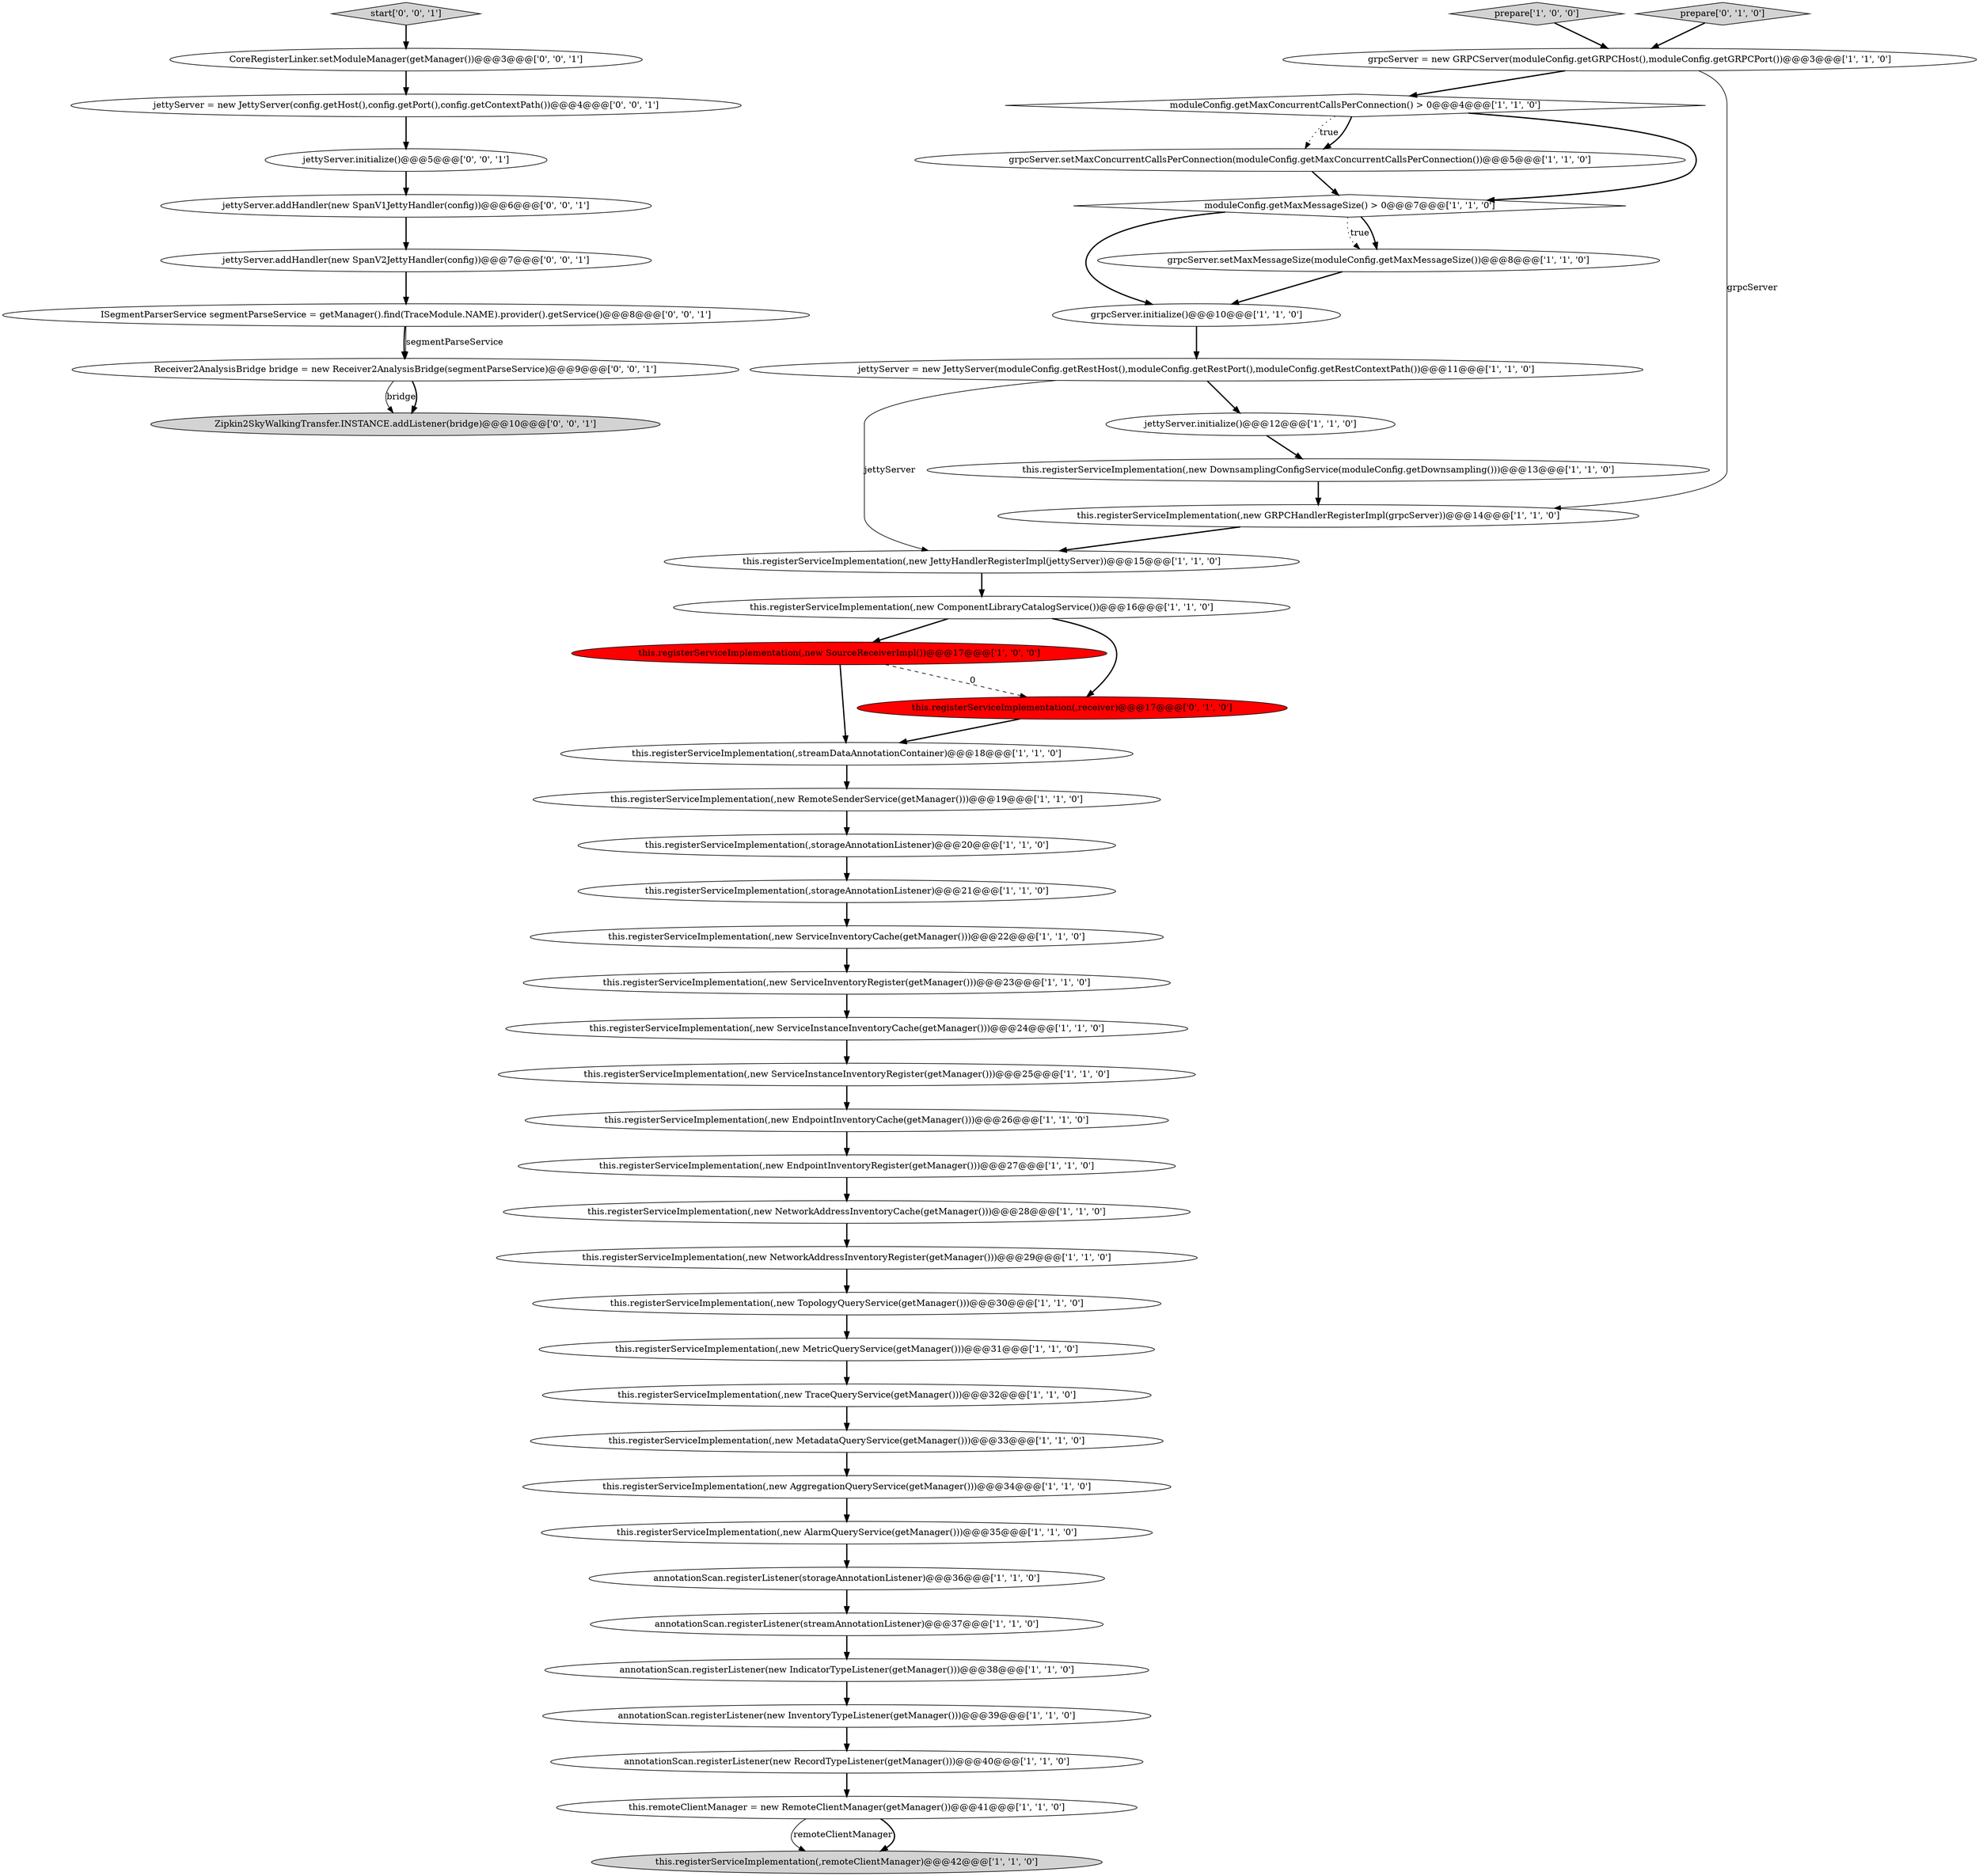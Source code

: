 digraph {
47 [style = filled, label = "jettyServer = new JettyServer(config.getHost(),config.getPort(),config.getContextPath())@@@4@@@['0', '0', '1']", fillcolor = white, shape = ellipse image = "AAA0AAABBB3BBB"];
31 [style = filled, label = "this.registerServiceImplementation(,new JettyHandlerRegisterImpl(jettyServer))@@@15@@@['1', '1', '0']", fillcolor = white, shape = ellipse image = "AAA0AAABBB1BBB"];
15 [style = filled, label = "this.registerServiceImplementation(,new TraceQueryService(getManager()))@@@32@@@['1', '1', '0']", fillcolor = white, shape = ellipse image = "AAA0AAABBB1BBB"];
38 [style = filled, label = "grpcServer.initialize()@@@10@@@['1', '1', '0']", fillcolor = white, shape = ellipse image = "AAA0AAABBB1BBB"];
44 [style = filled, label = "CoreRegisterLinker.setModuleManager(getManager())@@@3@@@['0', '0', '1']", fillcolor = white, shape = ellipse image = "AAA0AAABBB3BBB"];
4 [style = filled, label = "annotationScan.registerListener(new RecordTypeListener(getManager()))@@@40@@@['1', '1', '0']", fillcolor = white, shape = ellipse image = "AAA0AAABBB1BBB"];
6 [style = filled, label = "this.registerServiceImplementation(,new ServiceInstanceInventoryCache(getManager()))@@@24@@@['1', '1', '0']", fillcolor = white, shape = ellipse image = "AAA0AAABBB1BBB"];
45 [style = filled, label = "jettyServer.addHandler(new SpanV1JettyHandler(config))@@@6@@@['0', '0', '1']", fillcolor = white, shape = ellipse image = "AAA0AAABBB3BBB"];
25 [style = filled, label = "annotationScan.registerListener(storageAnnotationListener)@@@36@@@['1', '1', '0']", fillcolor = white, shape = ellipse image = "AAA0AAABBB1BBB"];
12 [style = filled, label = "this.registerServiceImplementation(,new EndpointInventoryRegister(getManager()))@@@27@@@['1', '1', '0']", fillcolor = white, shape = ellipse image = "AAA0AAABBB1BBB"];
49 [style = filled, label = "start['0', '0', '1']", fillcolor = lightgray, shape = diamond image = "AAA0AAABBB3BBB"];
33 [style = filled, label = "this.registerServiceImplementation(,new TopologyQueryService(getManager()))@@@30@@@['1', '1', '0']", fillcolor = white, shape = ellipse image = "AAA0AAABBB1BBB"];
43 [style = filled, label = "Zipkin2SkyWalkingTransfer.INSTANCE.addListener(bridge)@@@10@@@['0', '0', '1']", fillcolor = lightgray, shape = ellipse image = "AAA0AAABBB3BBB"];
0 [style = filled, label = "this.registerServiceImplementation(,new MetadataQueryService(getManager()))@@@33@@@['1', '1', '0']", fillcolor = white, shape = ellipse image = "AAA0AAABBB1BBB"];
30 [style = filled, label = "this.registerServiceImplementation(,new ServiceInventoryCache(getManager()))@@@22@@@['1', '1', '0']", fillcolor = white, shape = ellipse image = "AAA0AAABBB1BBB"];
27 [style = filled, label = "grpcServer.setMaxMessageSize(moduleConfig.getMaxMessageSize())@@@8@@@['1', '1', '0']", fillcolor = white, shape = ellipse image = "AAA0AAABBB1BBB"];
11 [style = filled, label = "this.registerServiceImplementation(,new EndpointInventoryCache(getManager()))@@@26@@@['1', '1', '0']", fillcolor = white, shape = ellipse image = "AAA0AAABBB1BBB"];
35 [style = filled, label = "this.registerServiceImplementation(,new NetworkAddressInventoryRegister(getManager()))@@@29@@@['1', '1', '0']", fillcolor = white, shape = ellipse image = "AAA0AAABBB1BBB"];
48 [style = filled, label = "Receiver2AnalysisBridge bridge = new Receiver2AnalysisBridge(segmentParseService)@@@9@@@['0', '0', '1']", fillcolor = white, shape = ellipse image = "AAA0AAABBB3BBB"];
5 [style = filled, label = "moduleConfig.getMaxConcurrentCallsPerConnection() > 0@@@4@@@['1', '1', '0']", fillcolor = white, shape = diamond image = "AAA0AAABBB1BBB"];
23 [style = filled, label = "annotationScan.registerListener(new IndicatorTypeListener(getManager()))@@@38@@@['1', '1', '0']", fillcolor = white, shape = ellipse image = "AAA0AAABBB1BBB"];
28 [style = filled, label = "this.registerServiceImplementation(,new SourceReceiverImpl())@@@17@@@['1', '0', '0']", fillcolor = red, shape = ellipse image = "AAA1AAABBB1BBB"];
16 [style = filled, label = "this.registerServiceImplementation(,new RemoteSenderService(getManager()))@@@19@@@['1', '1', '0']", fillcolor = white, shape = ellipse image = "AAA0AAABBB1BBB"];
3 [style = filled, label = "this.registerServiceImplementation(,new ComponentLibraryCatalogService())@@@16@@@['1', '1', '0']", fillcolor = white, shape = ellipse image = "AAA0AAABBB1BBB"];
13 [style = filled, label = "this.registerServiceImplementation(,storageAnnotationListener)@@@20@@@['1', '1', '0']", fillcolor = white, shape = ellipse image = "AAA0AAABBB1BBB"];
22 [style = filled, label = "this.registerServiceImplementation(,new GRPCHandlerRegisterImpl(grpcServer))@@@14@@@['1', '1', '0']", fillcolor = white, shape = ellipse image = "AAA0AAABBB1BBB"];
36 [style = filled, label = "this.registerServiceImplementation(,new AlarmQueryService(getManager()))@@@35@@@['1', '1', '0']", fillcolor = white, shape = ellipse image = "AAA0AAABBB1BBB"];
9 [style = filled, label = "prepare['1', '0', '0']", fillcolor = lightgray, shape = diamond image = "AAA0AAABBB1BBB"];
18 [style = filled, label = "annotationScan.registerListener(streamAnnotationListener)@@@37@@@['1', '1', '0']", fillcolor = white, shape = ellipse image = "AAA0AAABBB1BBB"];
7 [style = filled, label = "grpcServer.setMaxConcurrentCallsPerConnection(moduleConfig.getMaxConcurrentCallsPerConnection())@@@5@@@['1', '1', '0']", fillcolor = white, shape = ellipse image = "AAA0AAABBB1BBB"];
1 [style = filled, label = "jettyServer.initialize()@@@12@@@['1', '1', '0']", fillcolor = white, shape = ellipse image = "AAA0AAABBB1BBB"];
17 [style = filled, label = "this.registerServiceImplementation(,storageAnnotationListener)@@@21@@@['1', '1', '0']", fillcolor = white, shape = ellipse image = "AAA0AAABBB1BBB"];
8 [style = filled, label = "this.registerServiceImplementation(,new DownsamplingConfigService(moduleConfig.getDownsampling()))@@@13@@@['1', '1', '0']", fillcolor = white, shape = ellipse image = "AAA0AAABBB1BBB"];
21 [style = filled, label = "this.remoteClientManager = new RemoteClientManager(getManager())@@@41@@@['1', '1', '0']", fillcolor = white, shape = ellipse image = "AAA0AAABBB1BBB"];
29 [style = filled, label = "this.registerServiceImplementation(,streamDataAnnotationContainer)@@@18@@@['1', '1', '0']", fillcolor = white, shape = ellipse image = "AAA0AAABBB1BBB"];
14 [style = filled, label = "this.registerServiceImplementation(,new MetricQueryService(getManager()))@@@31@@@['1', '1', '0']", fillcolor = white, shape = ellipse image = "AAA0AAABBB1BBB"];
20 [style = filled, label = "this.registerServiceImplementation(,new ServiceInventoryRegister(getManager()))@@@23@@@['1', '1', '0']", fillcolor = white, shape = ellipse image = "AAA0AAABBB1BBB"];
40 [style = filled, label = "this.registerServiceImplementation(,receiver)@@@17@@@['0', '1', '0']", fillcolor = red, shape = ellipse image = "AAA1AAABBB2BBB"];
37 [style = filled, label = "annotationScan.registerListener(new InventoryTypeListener(getManager()))@@@39@@@['1', '1', '0']", fillcolor = white, shape = ellipse image = "AAA0AAABBB1BBB"];
42 [style = filled, label = "ISegmentParserService segmentParseService = getManager().find(TraceModule.NAME).provider().getService()@@@8@@@['0', '0', '1']", fillcolor = white, shape = ellipse image = "AAA0AAABBB3BBB"];
2 [style = filled, label = "this.registerServiceImplementation(,new ServiceInstanceInventoryRegister(getManager()))@@@25@@@['1', '1', '0']", fillcolor = white, shape = ellipse image = "AAA0AAABBB1BBB"];
26 [style = filled, label = "moduleConfig.getMaxMessageSize() > 0@@@7@@@['1', '1', '0']", fillcolor = white, shape = diamond image = "AAA0AAABBB1BBB"];
34 [style = filled, label = "this.registerServiceImplementation(,new AggregationQueryService(getManager()))@@@34@@@['1', '1', '0']", fillcolor = white, shape = ellipse image = "AAA0AAABBB1BBB"];
39 [style = filled, label = "prepare['0', '1', '0']", fillcolor = lightgray, shape = diamond image = "AAA0AAABBB2BBB"];
41 [style = filled, label = "jettyServer.addHandler(new SpanV2JettyHandler(config))@@@7@@@['0', '0', '1']", fillcolor = white, shape = ellipse image = "AAA0AAABBB3BBB"];
46 [style = filled, label = "jettyServer.initialize()@@@5@@@['0', '0', '1']", fillcolor = white, shape = ellipse image = "AAA0AAABBB3BBB"];
24 [style = filled, label = "grpcServer = new GRPCServer(moduleConfig.getGRPCHost(),moduleConfig.getGRPCPort())@@@3@@@['1', '1', '0']", fillcolor = white, shape = ellipse image = "AAA0AAABBB1BBB"];
19 [style = filled, label = "this.registerServiceImplementation(,remoteClientManager)@@@42@@@['1', '1', '0']", fillcolor = lightgray, shape = ellipse image = "AAA0AAABBB1BBB"];
10 [style = filled, label = "jettyServer = new JettyServer(moduleConfig.getRestHost(),moduleConfig.getRestPort(),moduleConfig.getRestContextPath())@@@11@@@['1', '1', '0']", fillcolor = white, shape = ellipse image = "AAA0AAABBB1BBB"];
32 [style = filled, label = "this.registerServiceImplementation(,new NetworkAddressInventoryCache(getManager()))@@@28@@@['1', '1', '0']", fillcolor = white, shape = ellipse image = "AAA0AAABBB1BBB"];
45->41 [style = bold, label=""];
28->29 [style = bold, label=""];
32->35 [style = bold, label=""];
48->43 [style = solid, label="bridge"];
33->14 [style = bold, label=""];
21->19 [style = solid, label="remoteClientManager"];
16->13 [style = bold, label=""];
27->38 [style = bold, label=""];
1->8 [style = bold, label=""];
18->23 [style = bold, label=""];
21->19 [style = bold, label=""];
3->40 [style = bold, label=""];
38->10 [style = bold, label=""];
30->20 [style = bold, label=""];
26->27 [style = dotted, label="true"];
28->40 [style = dashed, label="0"];
49->44 [style = bold, label=""];
35->33 [style = bold, label=""];
25->18 [style = bold, label=""];
12->32 [style = bold, label=""];
5->26 [style = bold, label=""];
22->31 [style = bold, label=""];
4->21 [style = bold, label=""];
24->22 [style = solid, label="grpcServer"];
39->24 [style = bold, label=""];
47->46 [style = bold, label=""];
17->30 [style = bold, label=""];
11->12 [style = bold, label=""];
42->48 [style = bold, label=""];
20->6 [style = bold, label=""];
37->4 [style = bold, label=""];
24->5 [style = bold, label=""];
8->22 [style = bold, label=""];
7->26 [style = bold, label=""];
6->2 [style = bold, label=""];
26->38 [style = bold, label=""];
0->34 [style = bold, label=""];
26->27 [style = bold, label=""];
3->28 [style = bold, label=""];
13->17 [style = bold, label=""];
36->25 [style = bold, label=""];
23->37 [style = bold, label=""];
48->43 [style = bold, label=""];
5->7 [style = dotted, label="true"];
15->0 [style = bold, label=""];
34->36 [style = bold, label=""];
42->48 [style = solid, label="segmentParseService"];
46->45 [style = bold, label=""];
5->7 [style = bold, label=""];
14->15 [style = bold, label=""];
31->3 [style = bold, label=""];
10->1 [style = bold, label=""];
44->47 [style = bold, label=""];
10->31 [style = solid, label="jettyServer"];
29->16 [style = bold, label=""];
2->11 [style = bold, label=""];
9->24 [style = bold, label=""];
40->29 [style = bold, label=""];
41->42 [style = bold, label=""];
}
